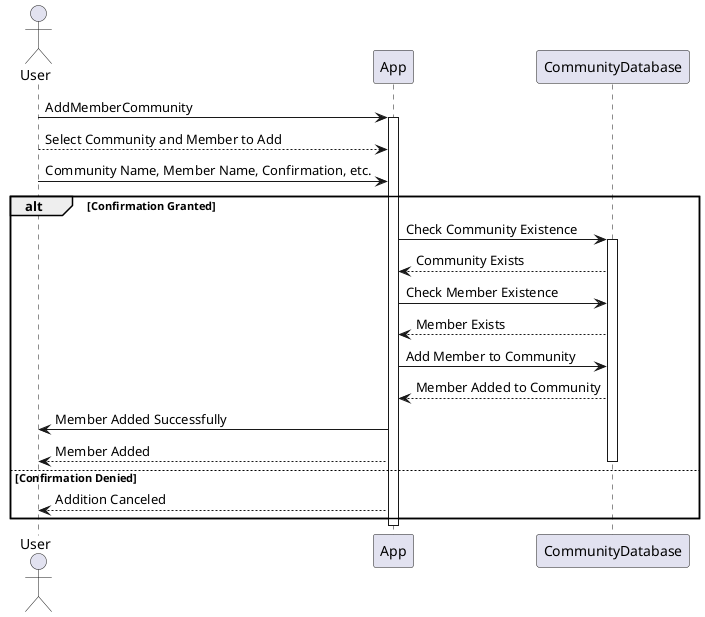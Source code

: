 @startuml AddMemberCommunitySequence

actor User
User -> App: AddMemberCommunity
activate App

User --> App: Select Community and Member to Add
User -> App: Community Name, Member Name, Confirmation, etc.

alt Confirmation Granted
    App -> CommunityDatabase: Check Community Existence
    activate CommunityDatabase
    App <-- CommunityDatabase: Community Exists
    App -> CommunityDatabase: Check Member Existence
    App <-- CommunityDatabase: Member Exists
    App -> CommunityDatabase: Add Member to Community
    App <-- CommunityDatabase: Member Added to Community
    App -> User: Member Added Successfully
    User <-- App: Member Added
    deactivate CommunityDatabase
else Confirmation Denied
    App --> User: Addition Canceled
end

deactivate App
@enduml